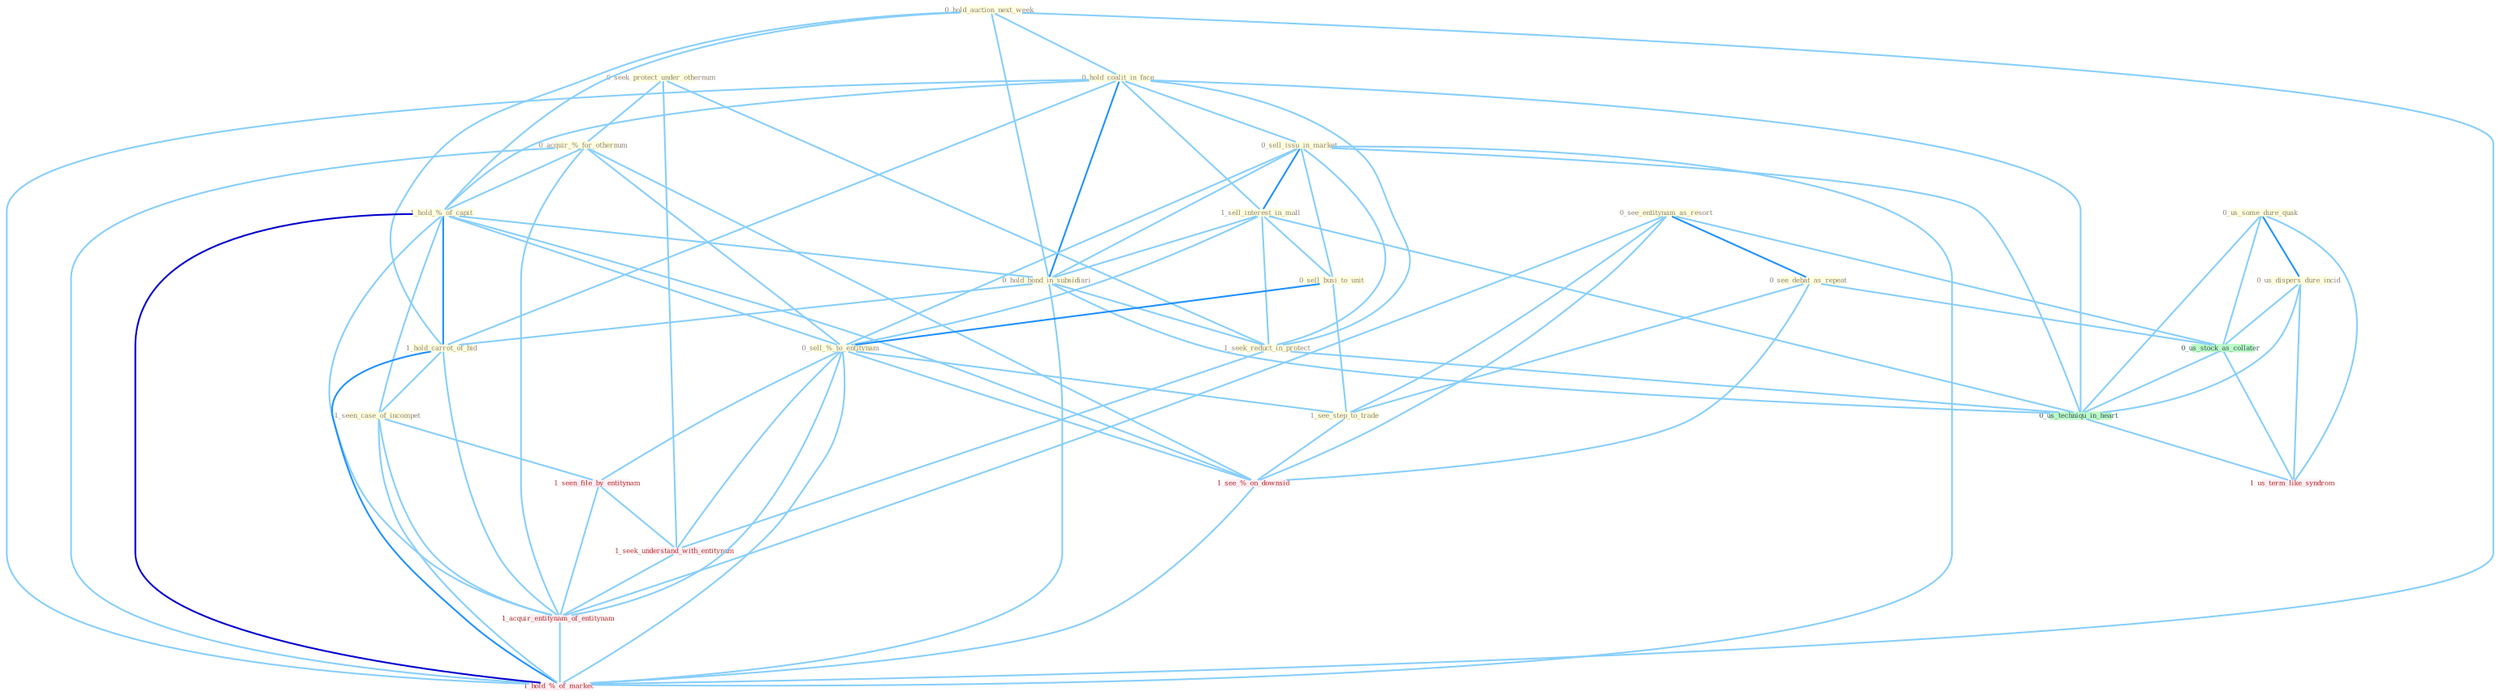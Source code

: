 Graph G{ 
    node
    [shape=polygon,style=filled,width=.5,height=.06,color="#BDFCC9",fixedsize=true,fontsize=4,
    fontcolor="#2f4f4f"];
    {node
    [color="#ffffe0", fontcolor="#8b7d6b"] "0_seek_protect_under_othernum " "0_acquir_%_for_othernum " "0_hold_auction_next_week " "0_hold_coalit_in_face " "0_see_entitynam_as_resort " "0_sell_issu_in_market " "0_us_some_dure_quak " "1_sell_interest_in_mall " "1_hold_%_of_capit " "0_hold_bond_in_subsidiari " "1_hold_carrot_of_bid " "0_sell_busi_to_unit " "0_sell_%_to_entitynam " "0_us_dispers_dure_incid " "1_seek_reduct_in_protect " "0_see_debat_as_repeat " "1_see_step_to_trade " "1_seen_case_of_incompet "}
{node [color="#fff0f5", fontcolor="#b22222"] "1_seen_file_by_entitynam " "1_seek_understand_with_entitynam " "1_acquir_entitynam_of_entitynam " "1_see_%_on_downsid " "1_us_term_like_syndrom " "1_hold_%_of_market "}
edge [color="#B0E2FF"];

	"0_seek_protect_under_othernum " -- "0_acquir_%_for_othernum " [w="1", color="#87cefa" ];
	"0_seek_protect_under_othernum " -- "1_seek_reduct_in_protect " [w="1", color="#87cefa" ];
	"0_seek_protect_under_othernum " -- "1_seek_understand_with_entitynam " [w="1", color="#87cefa" ];
	"0_acquir_%_for_othernum " -- "1_hold_%_of_capit " [w="1", color="#87cefa" ];
	"0_acquir_%_for_othernum " -- "0_sell_%_to_entitynam " [w="1", color="#87cefa" ];
	"0_acquir_%_for_othernum " -- "1_acquir_entitynam_of_entitynam " [w="1", color="#87cefa" ];
	"0_acquir_%_for_othernum " -- "1_see_%_on_downsid " [w="1", color="#87cefa" ];
	"0_acquir_%_for_othernum " -- "1_hold_%_of_market " [w="1", color="#87cefa" ];
	"0_hold_auction_next_week " -- "0_hold_coalit_in_face " [w="1", color="#87cefa" ];
	"0_hold_auction_next_week " -- "1_hold_%_of_capit " [w="1", color="#87cefa" ];
	"0_hold_auction_next_week " -- "0_hold_bond_in_subsidiari " [w="1", color="#87cefa" ];
	"0_hold_auction_next_week " -- "1_hold_carrot_of_bid " [w="1", color="#87cefa" ];
	"0_hold_auction_next_week " -- "1_hold_%_of_market " [w="1", color="#87cefa" ];
	"0_hold_coalit_in_face " -- "0_sell_issu_in_market " [w="1", color="#87cefa" ];
	"0_hold_coalit_in_face " -- "1_sell_interest_in_mall " [w="1", color="#87cefa" ];
	"0_hold_coalit_in_face " -- "1_hold_%_of_capit " [w="1", color="#87cefa" ];
	"0_hold_coalit_in_face " -- "0_hold_bond_in_subsidiari " [w="2", color="#1e90ff" , len=0.8];
	"0_hold_coalit_in_face " -- "1_hold_carrot_of_bid " [w="1", color="#87cefa" ];
	"0_hold_coalit_in_face " -- "1_seek_reduct_in_protect " [w="1", color="#87cefa" ];
	"0_hold_coalit_in_face " -- "0_us_techniqu_in_heart " [w="1", color="#87cefa" ];
	"0_hold_coalit_in_face " -- "1_hold_%_of_market " [w="1", color="#87cefa" ];
	"0_see_entitynam_as_resort " -- "0_see_debat_as_repeat " [w="2", color="#1e90ff" , len=0.8];
	"0_see_entitynam_as_resort " -- "1_see_step_to_trade " [w="1", color="#87cefa" ];
	"0_see_entitynam_as_resort " -- "0_us_stock_as_collater " [w="1", color="#87cefa" ];
	"0_see_entitynam_as_resort " -- "1_acquir_entitynam_of_entitynam " [w="1", color="#87cefa" ];
	"0_see_entitynam_as_resort " -- "1_see_%_on_downsid " [w="1", color="#87cefa" ];
	"0_sell_issu_in_market " -- "1_sell_interest_in_mall " [w="2", color="#1e90ff" , len=0.8];
	"0_sell_issu_in_market " -- "0_hold_bond_in_subsidiari " [w="1", color="#87cefa" ];
	"0_sell_issu_in_market " -- "0_sell_busi_to_unit " [w="1", color="#87cefa" ];
	"0_sell_issu_in_market " -- "0_sell_%_to_entitynam " [w="1", color="#87cefa" ];
	"0_sell_issu_in_market " -- "1_seek_reduct_in_protect " [w="1", color="#87cefa" ];
	"0_sell_issu_in_market " -- "0_us_techniqu_in_heart " [w="1", color="#87cefa" ];
	"0_sell_issu_in_market " -- "1_hold_%_of_market " [w="1", color="#87cefa" ];
	"0_us_some_dure_quak " -- "0_us_dispers_dure_incid " [w="2", color="#1e90ff" , len=0.8];
	"0_us_some_dure_quak " -- "0_us_stock_as_collater " [w="1", color="#87cefa" ];
	"0_us_some_dure_quak " -- "0_us_techniqu_in_heart " [w="1", color="#87cefa" ];
	"0_us_some_dure_quak " -- "1_us_term_like_syndrom " [w="1", color="#87cefa" ];
	"1_sell_interest_in_mall " -- "0_hold_bond_in_subsidiari " [w="1", color="#87cefa" ];
	"1_sell_interest_in_mall " -- "0_sell_busi_to_unit " [w="1", color="#87cefa" ];
	"1_sell_interest_in_mall " -- "0_sell_%_to_entitynam " [w="1", color="#87cefa" ];
	"1_sell_interest_in_mall " -- "1_seek_reduct_in_protect " [w="1", color="#87cefa" ];
	"1_sell_interest_in_mall " -- "0_us_techniqu_in_heart " [w="1", color="#87cefa" ];
	"1_hold_%_of_capit " -- "0_hold_bond_in_subsidiari " [w="1", color="#87cefa" ];
	"1_hold_%_of_capit " -- "1_hold_carrot_of_bid " [w="2", color="#1e90ff" , len=0.8];
	"1_hold_%_of_capit " -- "0_sell_%_to_entitynam " [w="1", color="#87cefa" ];
	"1_hold_%_of_capit " -- "1_seen_case_of_incompet " [w="1", color="#87cefa" ];
	"1_hold_%_of_capit " -- "1_acquir_entitynam_of_entitynam " [w="1", color="#87cefa" ];
	"1_hold_%_of_capit " -- "1_see_%_on_downsid " [w="1", color="#87cefa" ];
	"1_hold_%_of_capit " -- "1_hold_%_of_market " [w="3", color="#0000cd" , len=0.6];
	"0_hold_bond_in_subsidiari " -- "1_hold_carrot_of_bid " [w="1", color="#87cefa" ];
	"0_hold_bond_in_subsidiari " -- "1_seek_reduct_in_protect " [w="1", color="#87cefa" ];
	"0_hold_bond_in_subsidiari " -- "0_us_techniqu_in_heart " [w="1", color="#87cefa" ];
	"0_hold_bond_in_subsidiari " -- "1_hold_%_of_market " [w="1", color="#87cefa" ];
	"1_hold_carrot_of_bid " -- "1_seen_case_of_incompet " [w="1", color="#87cefa" ];
	"1_hold_carrot_of_bid " -- "1_acquir_entitynam_of_entitynam " [w="1", color="#87cefa" ];
	"1_hold_carrot_of_bid " -- "1_hold_%_of_market " [w="2", color="#1e90ff" , len=0.8];
	"0_sell_busi_to_unit " -- "0_sell_%_to_entitynam " [w="2", color="#1e90ff" , len=0.8];
	"0_sell_busi_to_unit " -- "1_see_step_to_trade " [w="1", color="#87cefa" ];
	"0_sell_%_to_entitynam " -- "1_see_step_to_trade " [w="1", color="#87cefa" ];
	"0_sell_%_to_entitynam " -- "1_seen_file_by_entitynam " [w="1", color="#87cefa" ];
	"0_sell_%_to_entitynam " -- "1_seek_understand_with_entitynam " [w="1", color="#87cefa" ];
	"0_sell_%_to_entitynam " -- "1_acquir_entitynam_of_entitynam " [w="1", color="#87cefa" ];
	"0_sell_%_to_entitynam " -- "1_see_%_on_downsid " [w="1", color="#87cefa" ];
	"0_sell_%_to_entitynam " -- "1_hold_%_of_market " [w="1", color="#87cefa" ];
	"0_us_dispers_dure_incid " -- "0_us_stock_as_collater " [w="1", color="#87cefa" ];
	"0_us_dispers_dure_incid " -- "0_us_techniqu_in_heart " [w="1", color="#87cefa" ];
	"0_us_dispers_dure_incid " -- "1_us_term_like_syndrom " [w="1", color="#87cefa" ];
	"1_seek_reduct_in_protect " -- "1_seek_understand_with_entitynam " [w="1", color="#87cefa" ];
	"1_seek_reduct_in_protect " -- "0_us_techniqu_in_heart " [w="1", color="#87cefa" ];
	"0_see_debat_as_repeat " -- "1_see_step_to_trade " [w="1", color="#87cefa" ];
	"0_see_debat_as_repeat " -- "0_us_stock_as_collater " [w="1", color="#87cefa" ];
	"0_see_debat_as_repeat " -- "1_see_%_on_downsid " [w="1", color="#87cefa" ];
	"1_see_step_to_trade " -- "1_see_%_on_downsid " [w="1", color="#87cefa" ];
	"1_seen_case_of_incompet " -- "1_seen_file_by_entitynam " [w="1", color="#87cefa" ];
	"1_seen_case_of_incompet " -- "1_acquir_entitynam_of_entitynam " [w="1", color="#87cefa" ];
	"1_seen_case_of_incompet " -- "1_hold_%_of_market " [w="1", color="#87cefa" ];
	"1_seen_file_by_entitynam " -- "1_seek_understand_with_entitynam " [w="1", color="#87cefa" ];
	"1_seen_file_by_entitynam " -- "1_acquir_entitynam_of_entitynam " [w="1", color="#87cefa" ];
	"0_us_stock_as_collater " -- "0_us_techniqu_in_heart " [w="1", color="#87cefa" ];
	"0_us_stock_as_collater " -- "1_us_term_like_syndrom " [w="1", color="#87cefa" ];
	"1_seek_understand_with_entitynam " -- "1_acquir_entitynam_of_entitynam " [w="1", color="#87cefa" ];
	"1_acquir_entitynam_of_entitynam " -- "1_hold_%_of_market " [w="1", color="#87cefa" ];
	"0_us_techniqu_in_heart " -- "1_us_term_like_syndrom " [w="1", color="#87cefa" ];
	"1_see_%_on_downsid " -- "1_hold_%_of_market " [w="1", color="#87cefa" ];
}